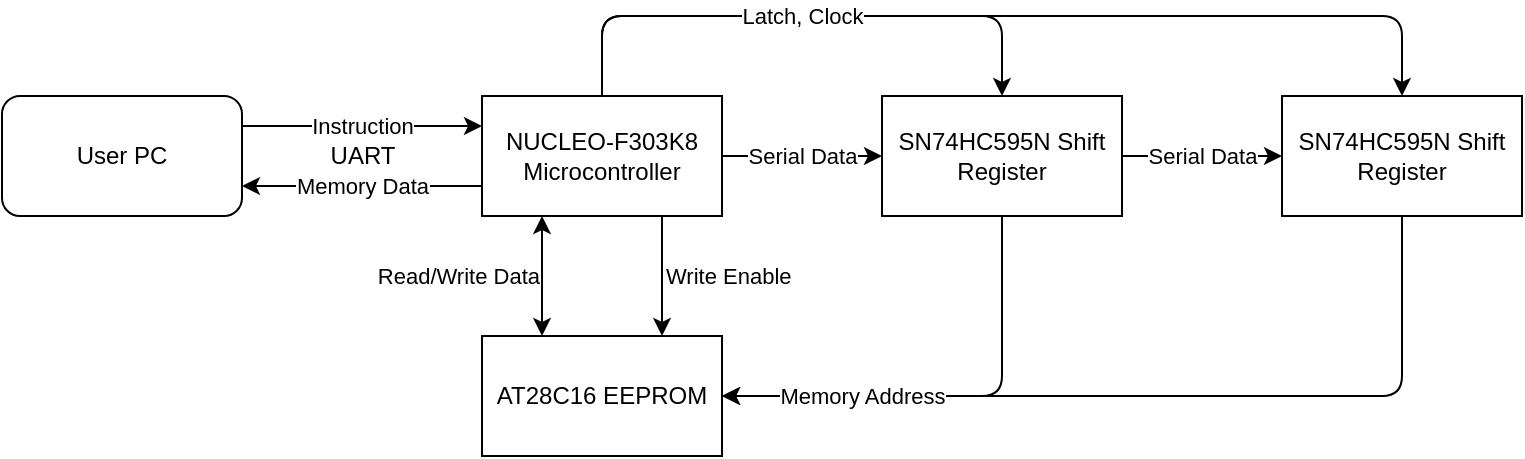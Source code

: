 <mxfile>
    <diagram id="tTMRaJg5VUBap-u8vrOW" name="Page-1">
        <mxGraphModel dx="760" dy="542" grid="1" gridSize="10" guides="1" tooltips="1" connect="1" arrows="1" fold="1" page="1" pageScale="1" pageWidth="800" pageHeight="300" math="0" shadow="0">
            <root>
                <mxCell id="0"/>
                <mxCell id="1" parent="0"/>
                <mxCell id="23" value="Instruction" style="edgeStyle=none;html=1;exitX=1;exitY=0.25;exitDx=0;exitDy=0;entryX=0;entryY=0.25;entryDx=0;entryDy=0;startArrow=none;startFill=0;" edge="1" parent="1" source="4" target="8">
                    <mxGeometry relative="1" as="geometry"/>
                </mxCell>
                <mxCell id="27" value="Read/Write Data" style="edgeStyle=none;html=1;exitX=0.25;exitY=1;exitDx=0;exitDy=0;entryX=0.25;entryY=0;entryDx=0;entryDy=0;startArrow=classic;startFill=1;align=right;" edge="1" parent="1" source="8" target="15">
                    <mxGeometry relative="1" as="geometry"/>
                </mxCell>
                <mxCell id="46" style="edgeStyle=none;html=1;exitX=0.5;exitY=0;exitDx=0;exitDy=0;startArrow=none;startFill=0;endArrow=classic;endFill=1;entryX=0.5;entryY=0;entryDx=0;entryDy=0;" edge="1" parent="1" source="8" target="11">
                    <mxGeometry relative="1" as="geometry">
                        <mxPoint x="780" y="50" as="targetPoint"/>
                        <Array as="points">
                            <mxPoint x="320" y="40"/>
                            <mxPoint x="720" y="40"/>
                        </Array>
                    </mxGeometry>
                </mxCell>
                <mxCell id="31" value="Latch, Clock" style="edgeStyle=none;html=1;startArrow=none;startFill=0;endArrow=classic;endFill=1;entryX=0.5;entryY=0;entryDx=0;entryDy=0;exitX=0.5;exitY=0;exitDx=0;exitDy=0;" edge="1" parent="1" source="8" target="9">
                    <mxGeometry relative="1" as="geometry">
                        <mxPoint x="520" y="50" as="targetPoint"/>
                        <mxPoint x="110" y="60" as="sourcePoint"/>
                        <Array as="points">
                            <mxPoint x="320" y="40"/>
                            <mxPoint x="520" y="40"/>
                        </Array>
                    </mxGeometry>
                </mxCell>
                <mxCell id="4" value="User PC" style="rounded=1;whiteSpace=wrap;html=1;" vertex="1" parent="1">
                    <mxGeometry x="20" y="80" width="120" height="60" as="geometry"/>
                </mxCell>
                <mxCell id="10" value="Serial Data" style="edgeStyle=none;html=1;exitX=1;exitY=0.5;exitDx=0;exitDy=0;entryX=0;entryY=0.5;entryDx=0;entryDy=0;startArrow=none;startFill=0;" edge="1" parent="1" source="8" target="9">
                    <mxGeometry relative="1" as="geometry">
                        <mxPoint as="offset"/>
                    </mxGeometry>
                </mxCell>
                <mxCell id="17" value="Write Enable" style="edgeStyle=none;html=1;startArrow=none;startFill=0;entryX=0.75;entryY=0;entryDx=0;entryDy=0;exitX=0.75;exitY=1;exitDx=0;exitDy=0;align=left;" edge="1" parent="1" source="8" target="15">
                    <mxGeometry relative="1" as="geometry">
                        <mxPoint x="450" y="180" as="targetPoint"/>
                    </mxGeometry>
                </mxCell>
                <mxCell id="24" value="Memory Data" style="edgeStyle=none;html=1;exitX=0;exitY=0.75;exitDx=0;exitDy=0;entryX=1;entryY=0.75;entryDx=0;entryDy=0;startArrow=none;startFill=0;" edge="1" parent="1" source="8" target="4">
                    <mxGeometry relative="1" as="geometry"/>
                </mxCell>
                <mxCell id="8" value="NUCLEO-F303K8&lt;br&gt;Microcontroller" style="rounded=0;whiteSpace=wrap;html=1;" vertex="1" parent="1">
                    <mxGeometry x="260" y="80" width="120" height="60" as="geometry"/>
                </mxCell>
                <mxCell id="12" value="Serial Data" style="edgeStyle=none;html=1;exitX=1;exitY=0.5;exitDx=0;exitDy=0;entryX=0;entryY=0.5;entryDx=0;entryDy=0;startArrow=none;startFill=0;" edge="1" parent="1" source="9" target="11">
                    <mxGeometry relative="1" as="geometry">
                        <mxPoint as="offset"/>
                    </mxGeometry>
                </mxCell>
                <mxCell id="9" value="SN74HC595N Shift Register" style="rounded=0;whiteSpace=wrap;html=1;" vertex="1" parent="1">
                    <mxGeometry x="460" y="80" width="120" height="60" as="geometry"/>
                </mxCell>
                <mxCell id="16" value="" style="edgeStyle=none;html=1;entryX=1;entryY=0.5;entryDx=0;entryDy=0;startArrow=none;startFill=0;align=center;" edge="1" parent="1" source="11" target="15">
                    <mxGeometry x="0.767" relative="1" as="geometry">
                        <Array as="points">
                            <mxPoint x="720" y="230"/>
                        </Array>
                        <mxPoint as="offset"/>
                    </mxGeometry>
                </mxCell>
                <mxCell id="11" value="SN74HC595N Shift Register" style="rounded=0;whiteSpace=wrap;html=1;" vertex="1" parent="1">
                    <mxGeometry x="660" y="80" width="120" height="60" as="geometry"/>
                </mxCell>
                <mxCell id="15" value="AT28C16 EEPROM" style="rounded=0;whiteSpace=wrap;html=1;" vertex="1" parent="1">
                    <mxGeometry x="260" y="200" width="120" height="60" as="geometry"/>
                </mxCell>
                <mxCell id="25" value="UART" style="text;html=1;align=center;verticalAlign=middle;resizable=0;points=[];autosize=1;strokeColor=none;fillColor=none;" vertex="1" parent="1">
                    <mxGeometry x="170" y="95" width="60" height="30" as="geometry"/>
                </mxCell>
                <mxCell id="47" style="edgeStyle=none;html=1;entryX=1;entryY=0.5;entryDx=0;entryDy=0;startArrow=none;startFill=0;endArrow=classic;endFill=1;" edge="1" parent="1" source="9" target="15">
                    <mxGeometry relative="1" as="geometry">
                        <Array as="points">
                            <mxPoint x="520" y="230"/>
                        </Array>
                    </mxGeometry>
                </mxCell>
                <mxCell id="49" value="Memory Address" style="edgeLabel;html=1;align=center;verticalAlign=middle;resizable=0;points=[];" vertex="1" connectable="0" parent="47">
                    <mxGeometry x="0.308" relative="1" as="geometry">
                        <mxPoint x="-10" as="offset"/>
                    </mxGeometry>
                </mxCell>
            </root>
        </mxGraphModel>
    </diagram>
</mxfile>